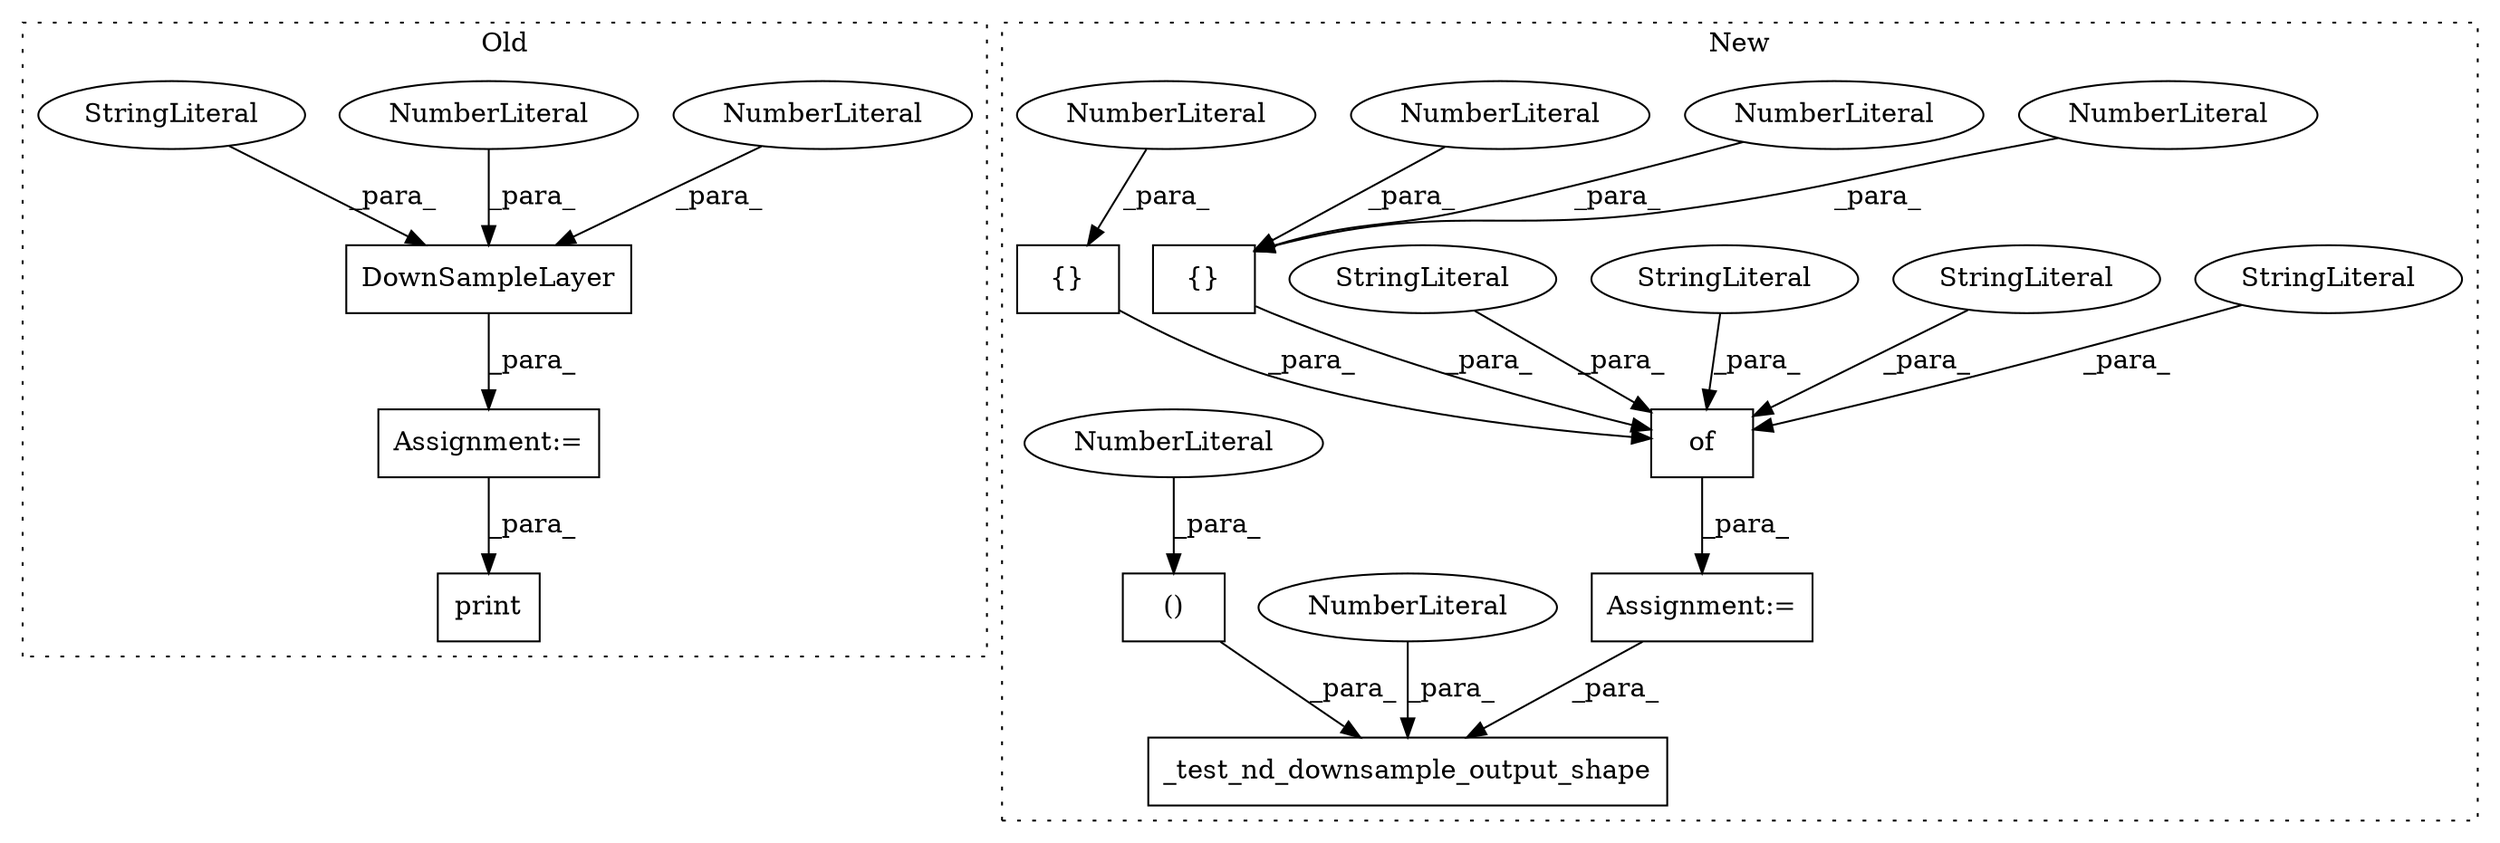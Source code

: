digraph G {
subgraph cluster0 {
1 [label="DownSampleLayer" a="32" s="1523,1548" l="16,1" shape="box"];
3 [label="print" a="32" s="1601,1624" l="6,1" shape="box"];
8 [label="NumberLiteral" a="34" s="1545" l="1" shape="ellipse"];
10 [label="NumberLiteral" a="34" s="1547" l="1" shape="ellipse"];
12 [label="StringLiteral" a="45" s="1539" l="5" shape="ellipse"];
13 [label="Assignment:=" a="7" s="1522" l="1" shape="box"];
label = "Old";
style="dotted";
}
subgraph cluster1 {
2 [label="of" a="32" s="1769,1841" l="3,1" shape="box"];
4 [label="StringLiteral" a="45" s="1779" l="5" shape="ellipse"];
5 [label="StringLiteral" a="45" s="1772" l="6" shape="ellipse"];
6 [label="StringLiteral" a="45" s="1785" l="13" shape="ellipse"];
7 [label="{}" a="4" s="1808,1814" l="1,1" shape="box"];
9 [label="NumberLiteral" a="34" s="1809" l="1" shape="ellipse"];
11 [label="NumberLiteral" a="34" s="1813" l="1" shape="ellipse"];
14 [label="Assignment:=" a="7" s="1764" l="1" shape="box"];
15 [label="StringLiteral" a="45" s="1816" l="8" shape="ellipse"];
16 [label="{}" a="4" s="1834,1840" l="1,1" shape="box"];
17 [label="NumberLiteral" a="34" s="1835" l="1" shape="ellipse"];
18 [label="NumberLiteral" a="34" s="1811" l="1" shape="ellipse"];
19 [label="_test_nd_downsample_output_shape" a="32" s="1853,1963" l="33,2" shape="box"];
20 [label="()" a="106" s="1905" l="58" shape="box"];
21 [label="NumberLiteral" a="34" s="1886" l="1" shape="ellipse"];
22 [label="NumberLiteral" a="34" s="1947" l="2" shape="ellipse"];
label = "New";
style="dotted";
}
1 -> 13 [label="_para_"];
2 -> 14 [label="_para_"];
4 -> 2 [label="_para_"];
5 -> 2 [label="_para_"];
6 -> 2 [label="_para_"];
7 -> 2 [label="_para_"];
8 -> 1 [label="_para_"];
9 -> 7 [label="_para_"];
10 -> 1 [label="_para_"];
11 -> 7 [label="_para_"];
12 -> 1 [label="_para_"];
13 -> 3 [label="_para_"];
14 -> 19 [label="_para_"];
15 -> 2 [label="_para_"];
16 -> 2 [label="_para_"];
17 -> 16 [label="_para_"];
18 -> 7 [label="_para_"];
20 -> 19 [label="_para_"];
21 -> 19 [label="_para_"];
22 -> 20 [label="_para_"];
}